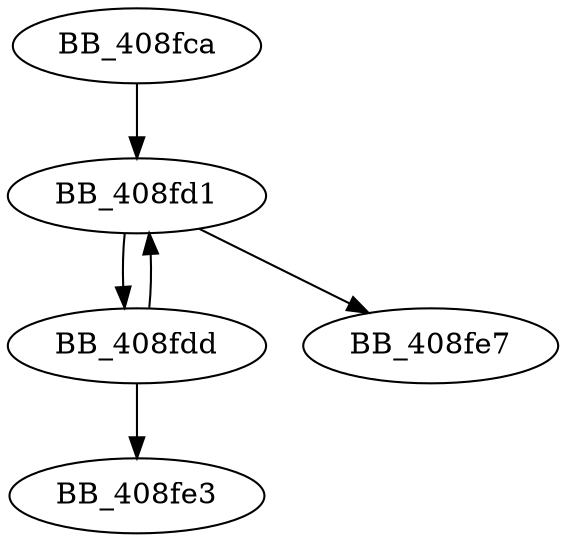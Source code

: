 DiGraph __GET_RTERRMSG{
BB_408fca->BB_408fd1
BB_408fd1->BB_408fdd
BB_408fd1->BB_408fe7
BB_408fdd->BB_408fd1
BB_408fdd->BB_408fe3
}
